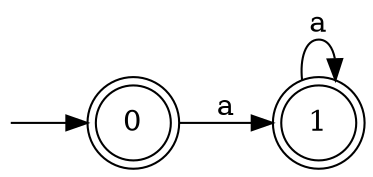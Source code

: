 digraph Automaton {
	 rankdir=LR
	n0[shape=none label="" height=0 width=0 ]
	n0->0
	0[shape=doublecircle]
	1[shape=doublecircle]
	node [shape = circle]
	0
	1
	0 -> 1 [label="a"]
	1 -> 1 [label="a"]
}
